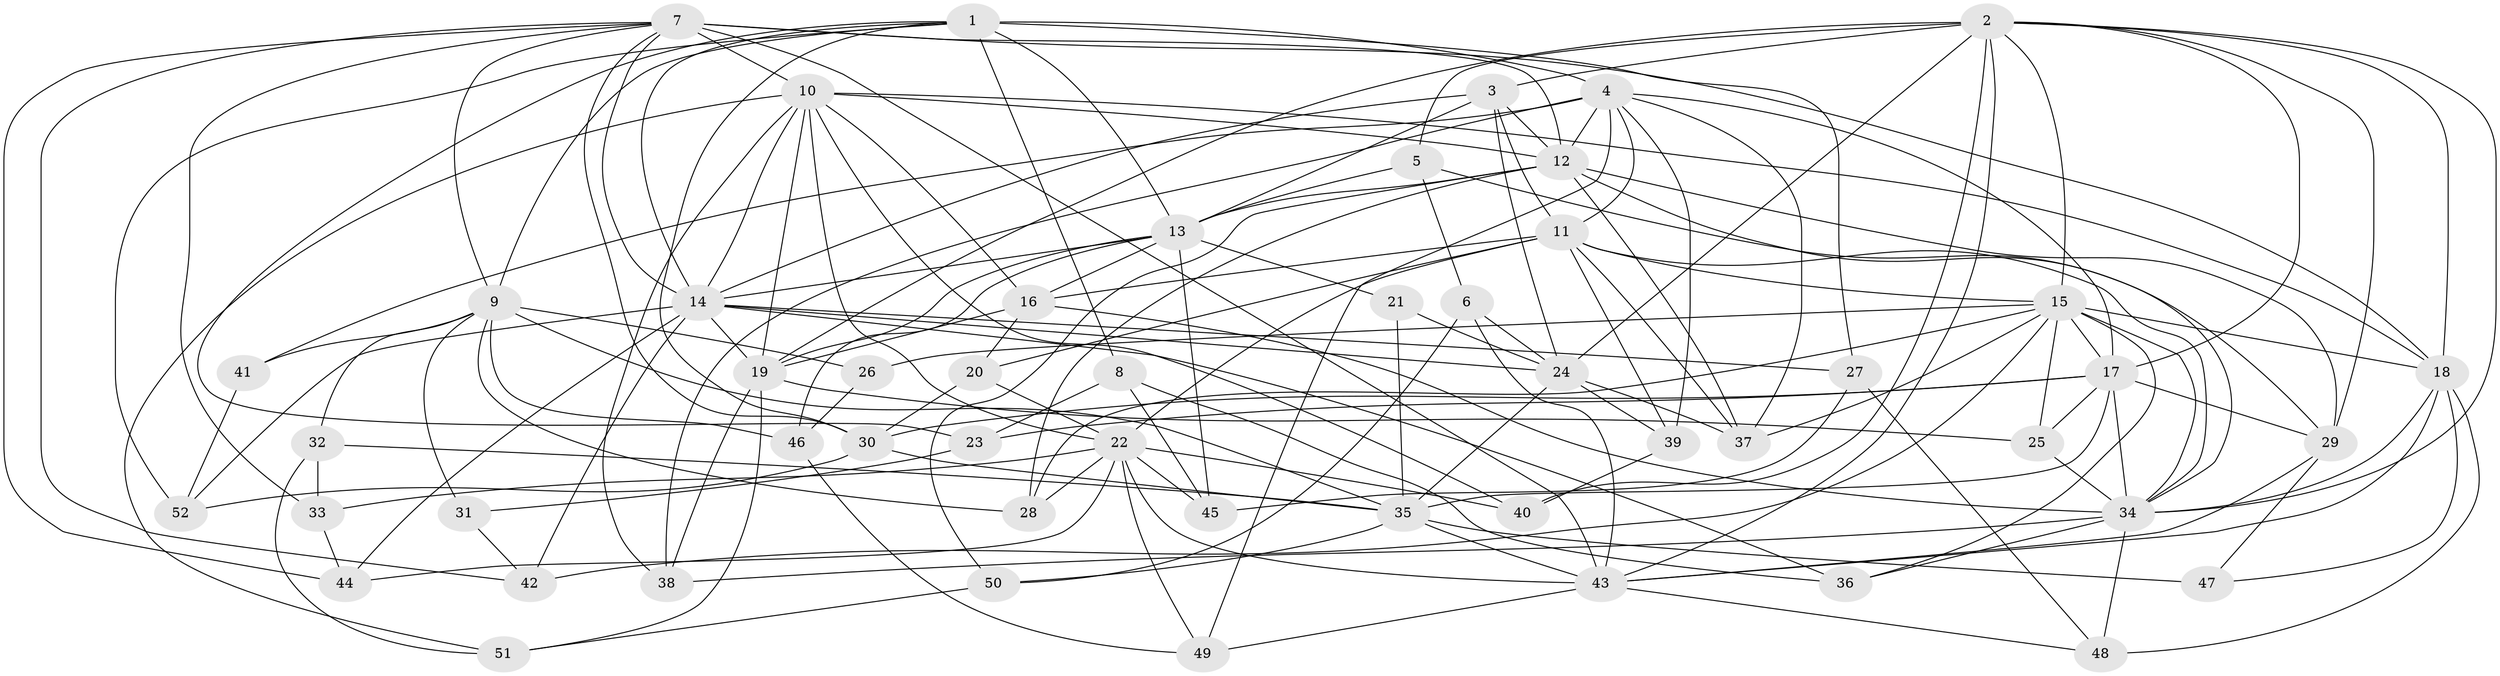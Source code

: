 // original degree distribution, {4: 1.0}
// Generated by graph-tools (version 1.1) at 2025/53/03/04/25 22:53:39]
// undirected, 52 vertices, 159 edges
graph export_dot {
  node [color=gray90,style=filled];
  1;
  2;
  3;
  4;
  5;
  6;
  7;
  8;
  9;
  10;
  11;
  12;
  13;
  14;
  15;
  16;
  17;
  18;
  19;
  20;
  21;
  22;
  23;
  24;
  25;
  26;
  27;
  28;
  29;
  30;
  31;
  32;
  33;
  34;
  35;
  36;
  37;
  38;
  39;
  40;
  41;
  42;
  43;
  44;
  45;
  46;
  47;
  48;
  49;
  50;
  51;
  52;
  1 -- 4 [weight=1.0];
  1 -- 8 [weight=1.0];
  1 -- 9 [weight=1.0];
  1 -- 13 [weight=2.0];
  1 -- 14 [weight=1.0];
  1 -- 23 [weight=1.0];
  1 -- 27 [weight=1.0];
  1 -- 30 [weight=1.0];
  1 -- 52 [weight=1.0];
  2 -- 3 [weight=1.0];
  2 -- 5 [weight=1.0];
  2 -- 15 [weight=1.0];
  2 -- 17 [weight=1.0];
  2 -- 18 [weight=1.0];
  2 -- 19 [weight=2.0];
  2 -- 24 [weight=1.0];
  2 -- 29 [weight=1.0];
  2 -- 34 [weight=1.0];
  2 -- 40 [weight=1.0];
  2 -- 43 [weight=1.0];
  3 -- 11 [weight=2.0];
  3 -- 12 [weight=1.0];
  3 -- 13 [weight=1.0];
  3 -- 14 [weight=1.0];
  3 -- 24 [weight=2.0];
  4 -- 11 [weight=2.0];
  4 -- 12 [weight=2.0];
  4 -- 17 [weight=1.0];
  4 -- 37 [weight=1.0];
  4 -- 38 [weight=1.0];
  4 -- 39 [weight=1.0];
  4 -- 41 [weight=2.0];
  4 -- 49 [weight=1.0];
  5 -- 6 [weight=1.0];
  5 -- 13 [weight=1.0];
  5 -- 29 [weight=1.0];
  6 -- 24 [weight=1.0];
  6 -- 43 [weight=1.0];
  6 -- 50 [weight=1.0];
  7 -- 9 [weight=1.0];
  7 -- 10 [weight=2.0];
  7 -- 12 [weight=1.0];
  7 -- 14 [weight=1.0];
  7 -- 18 [weight=1.0];
  7 -- 30 [weight=1.0];
  7 -- 33 [weight=1.0];
  7 -- 42 [weight=1.0];
  7 -- 43 [weight=2.0];
  7 -- 44 [weight=1.0];
  8 -- 23 [weight=1.0];
  8 -- 36 [weight=1.0];
  8 -- 45 [weight=1.0];
  9 -- 26 [weight=1.0];
  9 -- 28 [weight=1.0];
  9 -- 31 [weight=2.0];
  9 -- 32 [weight=1.0];
  9 -- 35 [weight=1.0];
  9 -- 41 [weight=1.0];
  9 -- 46 [weight=1.0];
  10 -- 12 [weight=2.0];
  10 -- 14 [weight=1.0];
  10 -- 16 [weight=1.0];
  10 -- 18 [weight=1.0];
  10 -- 19 [weight=1.0];
  10 -- 22 [weight=1.0];
  10 -- 38 [weight=1.0];
  10 -- 40 [weight=1.0];
  10 -- 51 [weight=1.0];
  11 -- 15 [weight=1.0];
  11 -- 16 [weight=1.0];
  11 -- 20 [weight=1.0];
  11 -- 22 [weight=1.0];
  11 -- 34 [weight=1.0];
  11 -- 37 [weight=2.0];
  11 -- 39 [weight=1.0];
  12 -- 13 [weight=1.0];
  12 -- 28 [weight=1.0];
  12 -- 29 [weight=1.0];
  12 -- 34 [weight=1.0];
  12 -- 37 [weight=1.0];
  12 -- 50 [weight=1.0];
  13 -- 14 [weight=1.0];
  13 -- 16 [weight=1.0];
  13 -- 19 [weight=2.0];
  13 -- 21 [weight=1.0];
  13 -- 45 [weight=1.0];
  13 -- 46 [weight=1.0];
  14 -- 19 [weight=1.0];
  14 -- 24 [weight=1.0];
  14 -- 27 [weight=1.0];
  14 -- 36 [weight=1.0];
  14 -- 42 [weight=1.0];
  14 -- 44 [weight=1.0];
  14 -- 52 [weight=1.0];
  15 -- 17 [weight=1.0];
  15 -- 18 [weight=1.0];
  15 -- 25 [weight=1.0];
  15 -- 26 [weight=2.0];
  15 -- 28 [weight=1.0];
  15 -- 34 [weight=1.0];
  15 -- 36 [weight=1.0];
  15 -- 37 [weight=1.0];
  15 -- 42 [weight=1.0];
  16 -- 19 [weight=1.0];
  16 -- 20 [weight=1.0];
  16 -- 34 [weight=1.0];
  17 -- 23 [weight=1.0];
  17 -- 25 [weight=1.0];
  17 -- 29 [weight=1.0];
  17 -- 30 [weight=1.0];
  17 -- 34 [weight=2.0];
  17 -- 35 [weight=1.0];
  18 -- 34 [weight=1.0];
  18 -- 43 [weight=1.0];
  18 -- 47 [weight=1.0];
  18 -- 48 [weight=1.0];
  19 -- 25 [weight=1.0];
  19 -- 38 [weight=1.0];
  19 -- 51 [weight=1.0];
  20 -- 22 [weight=1.0];
  20 -- 30 [weight=1.0];
  21 -- 24 [weight=2.0];
  21 -- 35 [weight=1.0];
  22 -- 28 [weight=1.0];
  22 -- 33 [weight=1.0];
  22 -- 40 [weight=1.0];
  22 -- 43 [weight=1.0];
  22 -- 44 [weight=1.0];
  22 -- 45 [weight=1.0];
  22 -- 49 [weight=1.0];
  23 -- 31 [weight=1.0];
  24 -- 35 [weight=1.0];
  24 -- 37 [weight=3.0];
  24 -- 39 [weight=1.0];
  25 -- 34 [weight=1.0];
  26 -- 46 [weight=1.0];
  27 -- 45 [weight=1.0];
  27 -- 48 [weight=1.0];
  29 -- 43 [weight=1.0];
  29 -- 47 [weight=1.0];
  30 -- 35 [weight=1.0];
  30 -- 52 [weight=1.0];
  31 -- 42 [weight=1.0];
  32 -- 33 [weight=1.0];
  32 -- 35 [weight=1.0];
  32 -- 51 [weight=1.0];
  33 -- 44 [weight=1.0];
  34 -- 36 [weight=1.0];
  34 -- 38 [weight=1.0];
  34 -- 48 [weight=1.0];
  35 -- 43 [weight=1.0];
  35 -- 47 [weight=2.0];
  35 -- 50 [weight=1.0];
  39 -- 40 [weight=1.0];
  41 -- 52 [weight=1.0];
  43 -- 48 [weight=1.0];
  43 -- 49 [weight=1.0];
  46 -- 49 [weight=1.0];
  50 -- 51 [weight=1.0];
}
